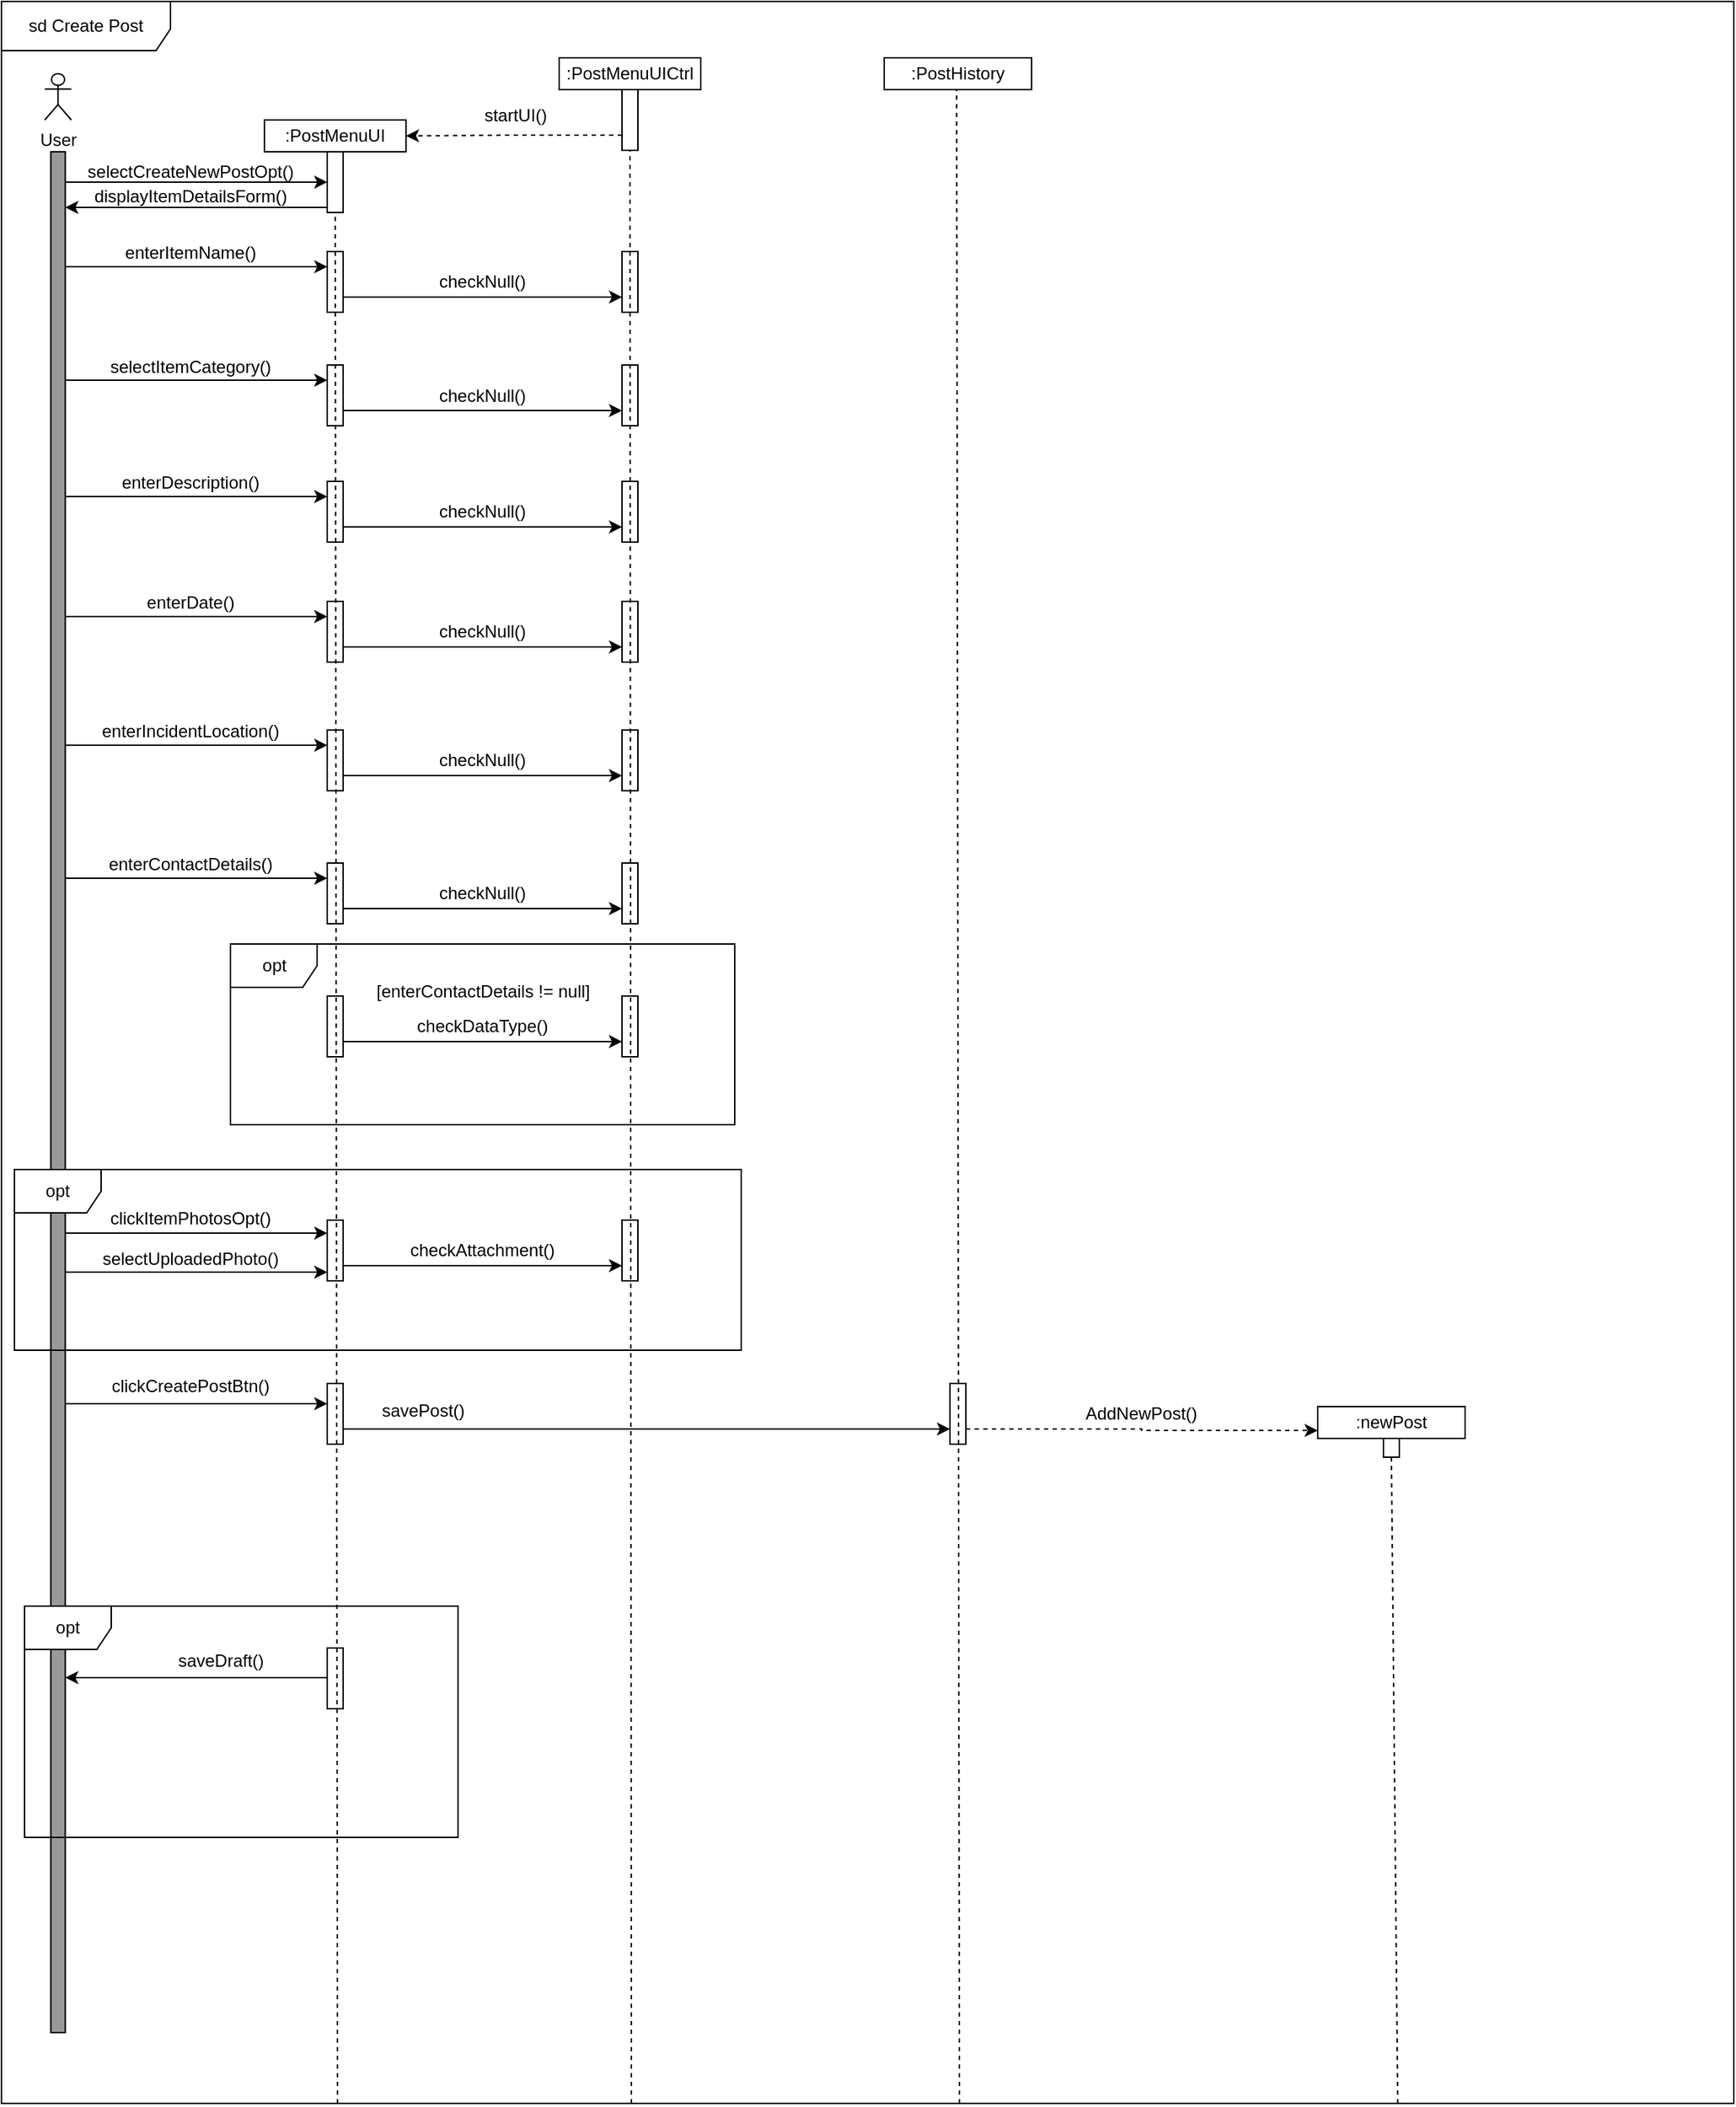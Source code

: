 <mxfile version="28.1.0">
  <diagram name="Page-1" id="sgsQ7huBA6DXoUmc6Gqc">
    <mxGraphModel dx="3095" dy="1822" grid="0" gridSize="10" guides="1" tooltips="1" connect="1" arrows="1" fold="1" page="0" pageScale="1" pageWidth="1100" pageHeight="850" math="0" shadow="0">
      <root>
        <mxCell id="0" />
        <mxCell id="1" parent="0" />
        <mxCell id="xZ1nP8tXkbg0MVMLY2VP-4" value="sd Create Post" style="shape=umlFrame;whiteSpace=wrap;html=1;pointerEvents=0;width=117;height=34;movable=1;resizable=1;rotatable=1;deletable=1;editable=1;locked=0;connectable=1;" parent="1" vertex="1">
          <mxGeometry x="-984" y="-527" width="1199" height="1454" as="geometry" />
        </mxCell>
        <mxCell id="xZ1nP8tXkbg0MVMLY2VP-5" value=":PostHistory" style="html=1;whiteSpace=wrap;" parent="1" vertex="1">
          <mxGeometry x="-373" y="-488" width="102" height="22" as="geometry" />
        </mxCell>
        <mxCell id="xZ1nP8tXkbg0MVMLY2VP-6" value=":PostMenuUICtrl" style="html=1;whiteSpace=wrap;" parent="1" vertex="1">
          <mxGeometry x="-598" y="-488" width="98" height="22" as="geometry" />
        </mxCell>
        <mxCell id="xZ1nP8tXkbg0MVMLY2VP-7" value=":PostMenuUI" style="html=1;whiteSpace=wrap;" parent="1" vertex="1">
          <mxGeometry x="-802" y="-445" width="98" height="22" as="geometry" />
        </mxCell>
        <mxCell id="xZ1nP8tXkbg0MVMLY2VP-8" value="User" style="shape=umlActor;verticalLabelPosition=bottom;verticalAlign=top;html=1;" parent="1" vertex="1">
          <mxGeometry x="-954" y="-477" width="18.37" height="32" as="geometry" />
        </mxCell>
        <mxCell id="xZ1nP8tXkbg0MVMLY2VP-9" value="" style="html=1;points=[[0,0,0,0,5],[0,1,0,0,-5],[1,0,0,0,5],[1,1,0,0,-5]];perimeter=orthogonalPerimeter;outlineConnect=0;targetShapes=umlLifeline;portConstraint=eastwest;newEdgeStyle={&quot;curved&quot;:0,&quot;rounded&quot;:0};fillColor=#999999;" parent="1" vertex="1">
          <mxGeometry x="-949.81" y="-423" width="10" height="1301" as="geometry" />
        </mxCell>
        <mxCell id="xZ1nP8tXkbg0MVMLY2VP-14" style="edgeStyle=orthogonalEdgeStyle;rounded=0;orthogonalLoop=1;jettySize=auto;html=1;exitX=0;exitY=0.75;exitDx=0;exitDy=0;entryX=1;entryY=0.5;entryDx=0;entryDy=0;dashed=1;" parent="1" source="xZ1nP8tXkbg0MVMLY2VP-13" target="xZ1nP8tXkbg0MVMLY2VP-7" edge="1">
          <mxGeometry relative="1" as="geometry" />
        </mxCell>
        <mxCell id="xZ1nP8tXkbg0MVMLY2VP-13" value="" style="rounded=0;whiteSpace=wrap;html=1;fillColor=default;" parent="1" vertex="1">
          <mxGeometry x="-554.5" y="-466" width="11" height="42" as="geometry" />
        </mxCell>
        <mxCell id="xZ1nP8tXkbg0MVMLY2VP-15" value="startUI()" style="text;html=1;align=center;verticalAlign=middle;whiteSpace=wrap;rounded=0;" parent="1" vertex="1">
          <mxGeometry x="-658" y="-463" width="60" height="30" as="geometry" />
        </mxCell>
        <mxCell id="xZ1nP8tXkbg0MVMLY2VP-16" value="" style="rounded=0;whiteSpace=wrap;html=1;fillColor=default;" parent="1" vertex="1">
          <mxGeometry x="-758.5" y="-423" width="11" height="42" as="geometry" />
        </mxCell>
        <mxCell id="xZ1nP8tXkbg0MVMLY2VP-17" value="" style="endArrow=classic;html=1;rounded=0;entryX=0;entryY=0.5;entryDx=0;entryDy=0;" parent="1" source="xZ1nP8tXkbg0MVMLY2VP-9" target="xZ1nP8tXkbg0MVMLY2VP-16" edge="1">
          <mxGeometry width="50" height="50" relative="1" as="geometry">
            <mxPoint x="-851" y="-360" as="sourcePoint" />
            <mxPoint x="-801" y="-410" as="targetPoint" />
          </mxGeometry>
        </mxCell>
        <mxCell id="xZ1nP8tXkbg0MVMLY2VP-18" value="selectCreateNewPostOpt()" style="text;html=1;align=center;verticalAlign=middle;whiteSpace=wrap;rounded=0;" parent="1" vertex="1">
          <mxGeometry x="-883" y="-424" width="60" height="30" as="geometry" />
        </mxCell>
        <mxCell id="xZ1nP8tXkbg0MVMLY2VP-21" value="" style="endArrow=classic;html=1;rounded=0;exitX=0;exitY=0.75;exitDx=0;exitDy=0;" parent="1" edge="1">
          <mxGeometry width="50" height="50" relative="1" as="geometry">
            <mxPoint x="-758.5" y="-384.5" as="sourcePoint" />
            <mxPoint x="-939.81" y="-384.5" as="targetPoint" />
          </mxGeometry>
        </mxCell>
        <mxCell id="xZ1nP8tXkbg0MVMLY2VP-22" value="displayItemDetailsForm()" style="text;html=1;align=center;verticalAlign=middle;whiteSpace=wrap;rounded=0;" parent="1" vertex="1">
          <mxGeometry x="-883" y="-407" width="60" height="30" as="geometry" />
        </mxCell>
        <mxCell id="xZ1nP8tXkbg0MVMLY2VP-30" style="edgeStyle=orthogonalEdgeStyle;rounded=0;orthogonalLoop=1;jettySize=auto;html=1;exitX=1;exitY=0.75;exitDx=0;exitDy=0;entryX=0;entryY=0.75;entryDx=0;entryDy=0;" parent="1" source="xZ1nP8tXkbg0MVMLY2VP-24" target="xZ1nP8tXkbg0MVMLY2VP-27" edge="1">
          <mxGeometry relative="1" as="geometry" />
        </mxCell>
        <mxCell id="xZ1nP8tXkbg0MVMLY2VP-24" value="" style="rounded=0;whiteSpace=wrap;html=1;fillColor=default;" parent="1" vertex="1">
          <mxGeometry x="-758.5" y="-354" width="11" height="42" as="geometry" />
        </mxCell>
        <mxCell id="xZ1nP8tXkbg0MVMLY2VP-25" value="" style="endArrow=classic;html=1;rounded=0;entryX=0;entryY=0.25;entryDx=0;entryDy=0;" parent="1" edge="1">
          <mxGeometry width="50" height="50" relative="1" as="geometry">
            <mxPoint x="-939.81" y="-343.5" as="sourcePoint" />
            <mxPoint x="-758.5" y="-343.5" as="targetPoint" />
          </mxGeometry>
        </mxCell>
        <mxCell id="xZ1nP8tXkbg0MVMLY2VP-26" value="enterItemName()" style="text;html=1;align=center;verticalAlign=middle;whiteSpace=wrap;rounded=0;" parent="1" vertex="1">
          <mxGeometry x="-883" y="-368" width="60" height="30" as="geometry" />
        </mxCell>
        <mxCell id="xZ1nP8tXkbg0MVMLY2VP-27" value="" style="rounded=0;whiteSpace=wrap;html=1;fillColor=default;" parent="1" vertex="1">
          <mxGeometry x="-554.5" y="-354" width="11" height="42" as="geometry" />
        </mxCell>
        <mxCell id="xZ1nP8tXkbg0MVMLY2VP-31" value="checkNull()" style="text;html=1;align=center;verticalAlign=middle;whiteSpace=wrap;rounded=0;" parent="1" vertex="1">
          <mxGeometry x="-681" y="-348" width="60" height="30" as="geometry" />
        </mxCell>
        <mxCell id="xZ1nP8tXkbg0MVMLY2VP-32" style="edgeStyle=orthogonalEdgeStyle;rounded=0;orthogonalLoop=1;jettySize=auto;html=1;exitX=1;exitY=0.75;exitDx=0;exitDy=0;entryX=0;entryY=0.75;entryDx=0;entryDy=0;" parent="1" source="xZ1nP8tXkbg0MVMLY2VP-33" target="xZ1nP8tXkbg0MVMLY2VP-36" edge="1">
          <mxGeometry relative="1" as="geometry" />
        </mxCell>
        <mxCell id="xZ1nP8tXkbg0MVMLY2VP-33" value="" style="rounded=0;whiteSpace=wrap;html=1;fillColor=default;" parent="1" vertex="1">
          <mxGeometry x="-758.5" y="-275.5" width="11" height="42" as="geometry" />
        </mxCell>
        <mxCell id="xZ1nP8tXkbg0MVMLY2VP-34" value="" style="endArrow=classic;html=1;rounded=0;entryX=0;entryY=0.25;entryDx=0;entryDy=0;" parent="1" edge="1">
          <mxGeometry width="50" height="50" relative="1" as="geometry">
            <mxPoint x="-939.81" y="-265.0" as="sourcePoint" />
            <mxPoint x="-758.5" y="-265.0" as="targetPoint" />
          </mxGeometry>
        </mxCell>
        <mxCell id="xZ1nP8tXkbg0MVMLY2VP-35" value="selectItemCategory()" style="text;html=1;align=center;verticalAlign=middle;whiteSpace=wrap;rounded=0;" parent="1" vertex="1">
          <mxGeometry x="-883.0" y="-289.5" width="60" height="30" as="geometry" />
        </mxCell>
        <mxCell id="xZ1nP8tXkbg0MVMLY2VP-36" value="" style="rounded=0;whiteSpace=wrap;html=1;fillColor=default;" parent="1" vertex="1">
          <mxGeometry x="-554.5" y="-275.5" width="11" height="42" as="geometry" />
        </mxCell>
        <mxCell id="xZ1nP8tXkbg0MVMLY2VP-37" value="checkNull()" style="text;html=1;align=center;verticalAlign=middle;whiteSpace=wrap;rounded=0;" parent="1" vertex="1">
          <mxGeometry x="-681.0" y="-269.5" width="60" height="30" as="geometry" />
        </mxCell>
        <mxCell id="xZ1nP8tXkbg0MVMLY2VP-38" style="edgeStyle=orthogonalEdgeStyle;rounded=0;orthogonalLoop=1;jettySize=auto;html=1;exitX=1;exitY=0.75;exitDx=0;exitDy=0;entryX=0;entryY=0.75;entryDx=0;entryDy=0;" parent="1" source="xZ1nP8tXkbg0MVMLY2VP-39" target="xZ1nP8tXkbg0MVMLY2VP-42" edge="1">
          <mxGeometry relative="1" as="geometry" />
        </mxCell>
        <mxCell id="xZ1nP8tXkbg0MVMLY2VP-39" value="" style="rounded=0;whiteSpace=wrap;html=1;fillColor=default;" parent="1" vertex="1">
          <mxGeometry x="-758.5" y="-195" width="11" height="42" as="geometry" />
        </mxCell>
        <mxCell id="xZ1nP8tXkbg0MVMLY2VP-40" value="" style="endArrow=classic;html=1;rounded=0;entryX=0;entryY=0.25;entryDx=0;entryDy=0;" parent="1" edge="1">
          <mxGeometry width="50" height="50" relative="1" as="geometry">
            <mxPoint x="-939.81" y="-184.5" as="sourcePoint" />
            <mxPoint x="-758.5" y="-184.5" as="targetPoint" />
          </mxGeometry>
        </mxCell>
        <mxCell id="xZ1nP8tXkbg0MVMLY2VP-41" value="enterDescription()" style="text;html=1;align=center;verticalAlign=middle;whiteSpace=wrap;rounded=0;" parent="1" vertex="1">
          <mxGeometry x="-883" y="-209" width="60" height="30" as="geometry" />
        </mxCell>
        <mxCell id="xZ1nP8tXkbg0MVMLY2VP-42" value="" style="rounded=0;whiteSpace=wrap;html=1;fillColor=default;" parent="1" vertex="1">
          <mxGeometry x="-554.5" y="-195" width="11" height="42" as="geometry" />
        </mxCell>
        <mxCell id="xZ1nP8tXkbg0MVMLY2VP-43" value="checkNull()" style="text;html=1;align=center;verticalAlign=middle;whiteSpace=wrap;rounded=0;" parent="1" vertex="1">
          <mxGeometry x="-681" y="-189" width="60" height="30" as="geometry" />
        </mxCell>
        <mxCell id="xZ1nP8tXkbg0MVMLY2VP-44" style="edgeStyle=orthogonalEdgeStyle;rounded=0;orthogonalLoop=1;jettySize=auto;html=1;exitX=1;exitY=0.75;exitDx=0;exitDy=0;entryX=0;entryY=0.75;entryDx=0;entryDy=0;" parent="1" source="xZ1nP8tXkbg0MVMLY2VP-45" target="xZ1nP8tXkbg0MVMLY2VP-48" edge="1">
          <mxGeometry relative="1" as="geometry" />
        </mxCell>
        <mxCell id="xZ1nP8tXkbg0MVMLY2VP-45" value="" style="rounded=0;whiteSpace=wrap;html=1;fillColor=default;" parent="1" vertex="1">
          <mxGeometry x="-758.5" y="-112" width="11" height="42" as="geometry" />
        </mxCell>
        <mxCell id="xZ1nP8tXkbg0MVMLY2VP-46" value="" style="endArrow=classic;html=1;rounded=0;entryX=0;entryY=0.25;entryDx=0;entryDy=0;" parent="1" edge="1">
          <mxGeometry width="50" height="50" relative="1" as="geometry">
            <mxPoint x="-939.81" y="-101.5" as="sourcePoint" />
            <mxPoint x="-758.5" y="-101.5" as="targetPoint" />
          </mxGeometry>
        </mxCell>
        <mxCell id="xZ1nP8tXkbg0MVMLY2VP-47" value="enterDate()" style="text;html=1;align=center;verticalAlign=middle;whiteSpace=wrap;rounded=0;" parent="1" vertex="1">
          <mxGeometry x="-883" y="-126" width="60" height="30" as="geometry" />
        </mxCell>
        <mxCell id="xZ1nP8tXkbg0MVMLY2VP-48" value="" style="rounded=0;whiteSpace=wrap;html=1;fillColor=default;" parent="1" vertex="1">
          <mxGeometry x="-554.5" y="-112" width="11" height="42" as="geometry" />
        </mxCell>
        <mxCell id="xZ1nP8tXkbg0MVMLY2VP-49" value="checkNull()" style="text;html=1;align=center;verticalAlign=middle;whiteSpace=wrap;rounded=0;" parent="1" vertex="1">
          <mxGeometry x="-681" y="-106" width="60" height="30" as="geometry" />
        </mxCell>
        <mxCell id="xZ1nP8tXkbg0MVMLY2VP-50" style="edgeStyle=orthogonalEdgeStyle;rounded=0;orthogonalLoop=1;jettySize=auto;html=1;exitX=1;exitY=0.75;exitDx=0;exitDy=0;entryX=0;entryY=0.75;entryDx=0;entryDy=0;" parent="1" source="xZ1nP8tXkbg0MVMLY2VP-51" target="xZ1nP8tXkbg0MVMLY2VP-54" edge="1">
          <mxGeometry relative="1" as="geometry" />
        </mxCell>
        <mxCell id="xZ1nP8tXkbg0MVMLY2VP-51" value="" style="rounded=0;whiteSpace=wrap;html=1;fillColor=default;" parent="1" vertex="1">
          <mxGeometry x="-758.5" y="-23" width="11" height="42" as="geometry" />
        </mxCell>
        <mxCell id="xZ1nP8tXkbg0MVMLY2VP-52" value="" style="endArrow=classic;html=1;rounded=0;entryX=0;entryY=0.25;entryDx=0;entryDy=0;" parent="1" edge="1">
          <mxGeometry width="50" height="50" relative="1" as="geometry">
            <mxPoint x="-939.81" y="-12.5" as="sourcePoint" />
            <mxPoint x="-758.5" y="-12.5" as="targetPoint" />
          </mxGeometry>
        </mxCell>
        <mxCell id="xZ1nP8tXkbg0MVMLY2VP-53" value="enterIncidentLocation()" style="text;html=1;align=center;verticalAlign=middle;whiteSpace=wrap;rounded=0;" parent="1" vertex="1">
          <mxGeometry x="-883" y="-37" width="60" height="30" as="geometry" />
        </mxCell>
        <mxCell id="xZ1nP8tXkbg0MVMLY2VP-54" value="" style="rounded=0;whiteSpace=wrap;html=1;fillColor=default;" parent="1" vertex="1">
          <mxGeometry x="-554.5" y="-23" width="11" height="42" as="geometry" />
        </mxCell>
        <mxCell id="xZ1nP8tXkbg0MVMLY2VP-55" value="checkNull()" style="text;html=1;align=center;verticalAlign=middle;whiteSpace=wrap;rounded=0;" parent="1" vertex="1">
          <mxGeometry x="-681" y="-17" width="60" height="30" as="geometry" />
        </mxCell>
        <mxCell id="xZ1nP8tXkbg0MVMLY2VP-56" style="edgeStyle=orthogonalEdgeStyle;rounded=0;orthogonalLoop=1;jettySize=auto;html=1;exitX=1;exitY=0.75;exitDx=0;exitDy=0;entryX=0;entryY=0.75;entryDx=0;entryDy=0;" parent="1" source="xZ1nP8tXkbg0MVMLY2VP-57" target="xZ1nP8tXkbg0MVMLY2VP-60" edge="1">
          <mxGeometry relative="1" as="geometry" />
        </mxCell>
        <mxCell id="xZ1nP8tXkbg0MVMLY2VP-57" value="" style="rounded=0;whiteSpace=wrap;html=1;fillColor=default;" parent="1" vertex="1">
          <mxGeometry x="-758.5" y="69" width="11" height="42" as="geometry" />
        </mxCell>
        <mxCell id="xZ1nP8tXkbg0MVMLY2VP-58" value="" style="endArrow=classic;html=1;rounded=0;entryX=0;entryY=0.25;entryDx=0;entryDy=0;" parent="1" edge="1">
          <mxGeometry width="50" height="50" relative="1" as="geometry">
            <mxPoint x="-939.81" y="79.5" as="sourcePoint" />
            <mxPoint x="-758.5" y="79.5" as="targetPoint" />
          </mxGeometry>
        </mxCell>
        <mxCell id="xZ1nP8tXkbg0MVMLY2VP-59" value="enterContactDetails()" style="text;html=1;align=center;verticalAlign=middle;whiteSpace=wrap;rounded=0;" parent="1" vertex="1">
          <mxGeometry x="-883" y="55" width="60" height="30" as="geometry" />
        </mxCell>
        <mxCell id="xZ1nP8tXkbg0MVMLY2VP-60" value="" style="rounded=0;whiteSpace=wrap;html=1;fillColor=default;" parent="1" vertex="1">
          <mxGeometry x="-554.5" y="69" width="11" height="42" as="geometry" />
        </mxCell>
        <mxCell id="xZ1nP8tXkbg0MVMLY2VP-61" value="checkNull()" style="text;html=1;align=center;verticalAlign=middle;whiteSpace=wrap;rounded=0;" parent="1" vertex="1">
          <mxGeometry x="-681" y="75" width="60" height="30" as="geometry" />
        </mxCell>
        <mxCell id="xZ1nP8tXkbg0MVMLY2VP-62" value="opt" style="shape=umlFrame;whiteSpace=wrap;html=1;pointerEvents=0;" parent="1" vertex="1">
          <mxGeometry x="-825.5" y="125" width="349" height="125" as="geometry" />
        </mxCell>
        <mxCell id="xZ1nP8tXkbg0MVMLY2VP-66" style="edgeStyle=orthogonalEdgeStyle;rounded=0;orthogonalLoop=1;jettySize=auto;html=1;exitX=1;exitY=0.75;exitDx=0;exitDy=0;entryX=0;entryY=0.75;entryDx=0;entryDy=0;" parent="1" source="xZ1nP8tXkbg0MVMLY2VP-63" target="xZ1nP8tXkbg0MVMLY2VP-64" edge="1">
          <mxGeometry relative="1" as="geometry" />
        </mxCell>
        <mxCell id="xZ1nP8tXkbg0MVMLY2VP-63" value="" style="rounded=0;whiteSpace=wrap;html=1;fillColor=default;" parent="1" vertex="1">
          <mxGeometry x="-758.5" y="161" width="11" height="42" as="geometry" />
        </mxCell>
        <mxCell id="xZ1nP8tXkbg0MVMLY2VP-64" value="" style="rounded=0;whiteSpace=wrap;html=1;fillColor=default;" parent="1" vertex="1">
          <mxGeometry x="-554.5" y="161" width="11" height="42" as="geometry" />
        </mxCell>
        <mxCell id="xZ1nP8tXkbg0MVMLY2VP-67" value="checkDataType()" style="text;html=1;align=center;verticalAlign=middle;whiteSpace=wrap;rounded=0;" parent="1" vertex="1">
          <mxGeometry x="-681" y="167" width="60" height="30" as="geometry" />
        </mxCell>
        <mxCell id="xZ1nP8tXkbg0MVMLY2VP-68" value="[enterContactDetails != null]" style="text;strokeColor=none;align=center;fillColor=none;html=1;verticalAlign=middle;whiteSpace=wrap;rounded=0;" parent="1" vertex="1">
          <mxGeometry x="-736.3" y="143.0" width="170.59" height="30" as="geometry" />
        </mxCell>
        <mxCell id="xZ1nP8tXkbg0MVMLY2VP-69" value="opt" style="shape=umlFrame;whiteSpace=wrap;html=1;pointerEvents=0;" parent="1" vertex="1">
          <mxGeometry x="-975" y="281" width="503" height="125" as="geometry" />
        </mxCell>
        <mxCell id="xZ1nP8tXkbg0MVMLY2VP-76" style="edgeStyle=orthogonalEdgeStyle;rounded=0;orthogonalLoop=1;jettySize=auto;html=1;exitX=1;exitY=0.75;exitDx=0;exitDy=0;entryX=0;entryY=0.75;entryDx=0;entryDy=0;" parent="1" source="xZ1nP8tXkbg0MVMLY2VP-70" target="xZ1nP8tXkbg0MVMLY2VP-75" edge="1">
          <mxGeometry relative="1" as="geometry" />
        </mxCell>
        <mxCell id="xZ1nP8tXkbg0MVMLY2VP-70" value="" style="rounded=0;whiteSpace=wrap;html=1;fillColor=default;" parent="1" vertex="1">
          <mxGeometry x="-758.5" y="316" width="11" height="42" as="geometry" />
        </mxCell>
        <mxCell id="xZ1nP8tXkbg0MVMLY2VP-71" value="" style="endArrow=classic;html=1;rounded=0;entryX=0;entryY=0.25;entryDx=0;entryDy=0;" parent="1" edge="1">
          <mxGeometry width="50" height="50" relative="1" as="geometry">
            <mxPoint x="-939.81" y="325" as="sourcePoint" />
            <mxPoint x="-758.5" y="325" as="targetPoint" />
          </mxGeometry>
        </mxCell>
        <mxCell id="xZ1nP8tXkbg0MVMLY2VP-72" value="" style="endArrow=classic;html=1;rounded=0;entryX=0;entryY=0.25;entryDx=0;entryDy=0;" parent="1" edge="1">
          <mxGeometry width="50" height="50" relative="1" as="geometry">
            <mxPoint x="-939.81" y="352" as="sourcePoint" />
            <mxPoint x="-758.5" y="352" as="targetPoint" />
          </mxGeometry>
        </mxCell>
        <mxCell id="xZ1nP8tXkbg0MVMLY2VP-73" value="clickItemPhotosOpt()" style="text;strokeColor=none;align=center;fillColor=none;html=1;verticalAlign=middle;whiteSpace=wrap;rounded=0;" parent="1" vertex="1">
          <mxGeometry x="-883.002" y="300.004" width="60" height="30" as="geometry" />
        </mxCell>
        <mxCell id="xZ1nP8tXkbg0MVMLY2VP-74" value="selectUploadedPhoto()" style="text;strokeColor=none;align=center;fillColor=none;html=1;verticalAlign=middle;whiteSpace=wrap;rounded=0;" parent="1" vertex="1">
          <mxGeometry x="-883" y="328" width="60" height="30" as="geometry" />
        </mxCell>
        <mxCell id="xZ1nP8tXkbg0MVMLY2VP-75" value="" style="rounded=0;whiteSpace=wrap;html=1;fillColor=default;" parent="1" vertex="1">
          <mxGeometry x="-554.5" y="316" width="11" height="42" as="geometry" />
        </mxCell>
        <mxCell id="xZ1nP8tXkbg0MVMLY2VP-77" value="checkAttachment()" style="text;html=1;align=center;verticalAlign=middle;whiteSpace=wrap;rounded=0;" parent="1" vertex="1">
          <mxGeometry x="-681" y="322" width="60" height="30" as="geometry" />
        </mxCell>
        <mxCell id="xZ1nP8tXkbg0MVMLY2VP-82" style="edgeStyle=orthogonalEdgeStyle;rounded=0;orthogonalLoop=1;jettySize=auto;html=1;exitX=1;exitY=0.75;exitDx=0;exitDy=0;entryX=0;entryY=0.75;entryDx=0;entryDy=0;" parent="1" source="xZ1nP8tXkbg0MVMLY2VP-78" target="xZ1nP8tXkbg0MVMLY2VP-81" edge="1">
          <mxGeometry relative="1" as="geometry" />
        </mxCell>
        <mxCell id="xZ1nP8tXkbg0MVMLY2VP-78" value="" style="rounded=0;whiteSpace=wrap;html=1;fillColor=default;" parent="1" vertex="1">
          <mxGeometry x="-758.5" y="429" width="11" height="42" as="geometry" />
        </mxCell>
        <mxCell id="xZ1nP8tXkbg0MVMLY2VP-79" value="" style="endArrow=classic;html=1;rounded=0;entryX=0;entryY=0.25;entryDx=0;entryDy=0;" parent="1" edge="1">
          <mxGeometry width="50" height="50" relative="1" as="geometry">
            <mxPoint x="-939.81" y="443" as="sourcePoint" />
            <mxPoint x="-758.5" y="443" as="targetPoint" />
          </mxGeometry>
        </mxCell>
        <mxCell id="xZ1nP8tXkbg0MVMLY2VP-80" value="clickCreatePostBtn()" style="text;strokeColor=none;align=center;fillColor=none;html=1;verticalAlign=middle;whiteSpace=wrap;rounded=0;" parent="1" vertex="1">
          <mxGeometry x="-883" y="416" width="60" height="30" as="geometry" />
        </mxCell>
        <mxCell id="xZ1nP8tXkbg0MVMLY2VP-86" style="edgeStyle=orthogonalEdgeStyle;rounded=0;orthogonalLoop=1;jettySize=auto;html=1;exitX=1;exitY=0.75;exitDx=0;exitDy=0;entryX=0;entryY=0.75;entryDx=0;entryDy=0;dashed=1;" parent="1" source="xZ1nP8tXkbg0MVMLY2VP-81" target="xZ1nP8tXkbg0MVMLY2VP-85" edge="1">
          <mxGeometry relative="1" as="geometry" />
        </mxCell>
        <mxCell id="xZ1nP8tXkbg0MVMLY2VP-81" value="" style="rounded=0;whiteSpace=wrap;html=1;fillColor=default;" parent="1" vertex="1">
          <mxGeometry x="-327.5" y="429" width="11" height="42" as="geometry" />
        </mxCell>
        <mxCell id="xZ1nP8tXkbg0MVMLY2VP-83" value="savePost()" style="text;strokeColor=none;align=center;fillColor=none;html=1;verticalAlign=middle;whiteSpace=wrap;rounded=0;" parent="1" vertex="1">
          <mxGeometry x="-722" y="433" width="60" height="30" as="geometry" />
        </mxCell>
        <mxCell id="xZ1nP8tXkbg0MVMLY2VP-85" value=":newPost" style="html=1;whiteSpace=wrap;" parent="1" vertex="1">
          <mxGeometry x="-73" y="445" width="102" height="22" as="geometry" />
        </mxCell>
        <mxCell id="xZ1nP8tXkbg0MVMLY2VP-87" value="" style="rounded=0;whiteSpace=wrap;html=1;fillColor=default;" parent="1" vertex="1">
          <mxGeometry x="-27.5" y="467" width="11" height="13" as="geometry" />
        </mxCell>
        <mxCell id="xZ1nP8tXkbg0MVMLY2VP-89" value="opt" style="shape=umlFrame;whiteSpace=wrap;html=1;pointerEvents=0;" parent="1" vertex="1">
          <mxGeometry x="-968" y="583" width="300" height="160" as="geometry" />
        </mxCell>
        <mxCell id="xZ1nP8tXkbg0MVMLY2VP-92" value="AddNewPost()" style="text;strokeColor=none;align=center;fillColor=none;html=1;verticalAlign=middle;whiteSpace=wrap;rounded=0;" parent="1" vertex="1">
          <mxGeometry x="-225" y="435" width="60" height="30" as="geometry" />
        </mxCell>
        <mxCell id="xZ1nP8tXkbg0MVMLY2VP-93" value="" style="rounded=0;whiteSpace=wrap;html=1;fillColor=default;" parent="1" vertex="1">
          <mxGeometry x="-758.5" y="612" width="11" height="42" as="geometry" />
        </mxCell>
        <mxCell id="xZ1nP8tXkbg0MVMLY2VP-95" value="" style="endArrow=classic;html=1;rounded=0;exitX=0;exitY=0.75;exitDx=0;exitDy=0;" parent="1" edge="1">
          <mxGeometry width="50" height="50" relative="1" as="geometry">
            <mxPoint x="-758.5" y="632.5" as="sourcePoint" />
            <mxPoint x="-939.81" y="632.5" as="targetPoint" />
          </mxGeometry>
        </mxCell>
        <mxCell id="xZ1nP8tXkbg0MVMLY2VP-96" value="saveDraft()" style="text;strokeColor=none;align=center;fillColor=none;html=1;verticalAlign=middle;whiteSpace=wrap;rounded=0;" parent="1" vertex="1">
          <mxGeometry x="-862" y="606" width="60" height="30" as="geometry" />
        </mxCell>
        <mxCell id="xZ1nP8tXkbg0MVMLY2VP-97" value="" style="endArrow=none;dashed=1;html=1;rounded=0;exitX=0.194;exitY=1;exitDx=0;exitDy=0;exitPerimeter=0;" parent="1" source="xZ1nP8tXkbg0MVMLY2VP-4" edge="1">
          <mxGeometry width="50" height="50" relative="1" as="geometry">
            <mxPoint x="-678.99" y="22" as="sourcePoint" />
            <mxPoint x="-752.998" y="-381" as="targetPoint" />
          </mxGeometry>
        </mxCell>
        <mxCell id="xZ1nP8tXkbg0MVMLY2VP-98" value="" style="endArrow=none;dashed=1;html=1;rounded=0;exitX=0.194;exitY=1;exitDx=0;exitDy=0;exitPerimeter=0;entryX=0.5;entryY=1;entryDx=0;entryDy=0;" parent="1" target="xZ1nP8tXkbg0MVMLY2VP-13" edge="1">
          <mxGeometry width="50" height="50" relative="1" as="geometry">
            <mxPoint x="-548.002" y="927" as="sourcePoint" />
            <mxPoint x="-550" y="-381" as="targetPoint" />
          </mxGeometry>
        </mxCell>
        <mxCell id="xZ1nP8tXkbg0MVMLY2VP-99" value="" style="endArrow=none;dashed=1;html=1;rounded=0;exitX=0.553;exitY=1;exitDx=0;exitDy=0;exitPerimeter=0;entryX=0.5;entryY=1;entryDx=0;entryDy=0;" parent="1" source="xZ1nP8tXkbg0MVMLY2VP-4" edge="1">
          <mxGeometry width="50" height="50" relative="1" as="geometry">
            <mxPoint x="-321.912" y="885" as="sourcePoint" />
            <mxPoint x="-322.91" y="-466" as="targetPoint" />
          </mxGeometry>
        </mxCell>
        <mxCell id="xZ1nP8tXkbg0MVMLY2VP-100" value="" style="endArrow=none;dashed=1;html=1;rounded=0;entryX=0.5;entryY=1;entryDx=0;entryDy=0;exitX=0.806;exitY=1;exitDx=0;exitDy=0;exitPerimeter=0;" parent="1" source="xZ1nP8tXkbg0MVMLY2VP-4" target="xZ1nP8tXkbg0MVMLY2VP-87" edge="1">
          <mxGeometry width="50" height="50" relative="1" as="geometry">
            <mxPoint x="-32" y="620" as="sourcePoint" />
            <mxPoint x="18" y="570" as="targetPoint" />
          </mxGeometry>
        </mxCell>
      </root>
    </mxGraphModel>
  </diagram>
</mxfile>
